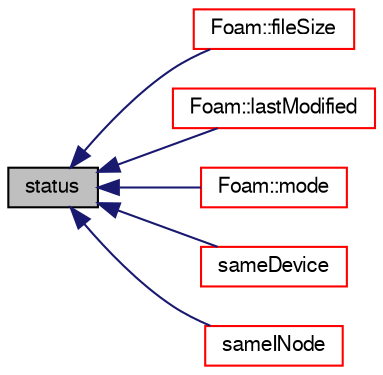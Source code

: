 digraph "status"
{
  bgcolor="transparent";
  edge [fontname="FreeSans",fontsize="10",labelfontname="FreeSans",labelfontsize="10"];
  node [fontname="FreeSans",fontsize="10",shape=record];
  rankdir="LR";
  Node7 [label="status",height=0.2,width=0.4,color="black", fillcolor="grey75", style="filled", fontcolor="black"];
  Node7 -> Node8 [dir="back",color="midnightblue",fontsize="10",style="solid",fontname="FreeSans"];
  Node8 [label="Foam::fileSize",height=0.2,width=0.4,color="red",URL="$a21124.html#af0608ef5b036797cbbf5d8b5b1b70f1c",tooltip="Return size of file. "];
  Node7 -> Node10 [dir="back",color="midnightblue",fontsize="10",style="solid",fontname="FreeSans"];
  Node10 [label="Foam::lastModified",height=0.2,width=0.4,color="red",URL="$a21124.html#ae3ce32c8e6381f13167edb8261cf62a8",tooltip="Return time of last file modification. "];
  Node7 -> Node14 [dir="back",color="midnightblue",fontsize="10",style="solid",fontname="FreeSans"];
  Node14 [label="Foam::mode",height=0.2,width=0.4,color="red",URL="$a21124.html#a7c482c9f0ea60317169ee39f62f670d4",tooltip="Return the file mode. "];
  Node7 -> Node2754 [dir="back",color="midnightblue",fontsize="10",style="solid",fontname="FreeSans"];
  Node2754 [label="sameDevice",height=0.2,width=0.4,color="red",URL="$a28530.html#a5e614b8a5a9995bbebb17eb71c263124",tooltip="compare two fileStats for same device "];
  Node7 -> Node2756 [dir="back",color="midnightblue",fontsize="10",style="solid",fontname="FreeSans"];
  Node2756 [label="sameINode",height=0.2,width=0.4,color="red",URL="$a28530.html#aef20c79f1e7cbc49859c5c82263ffd16",tooltip="compare two fileStats for same Inode "];
}
